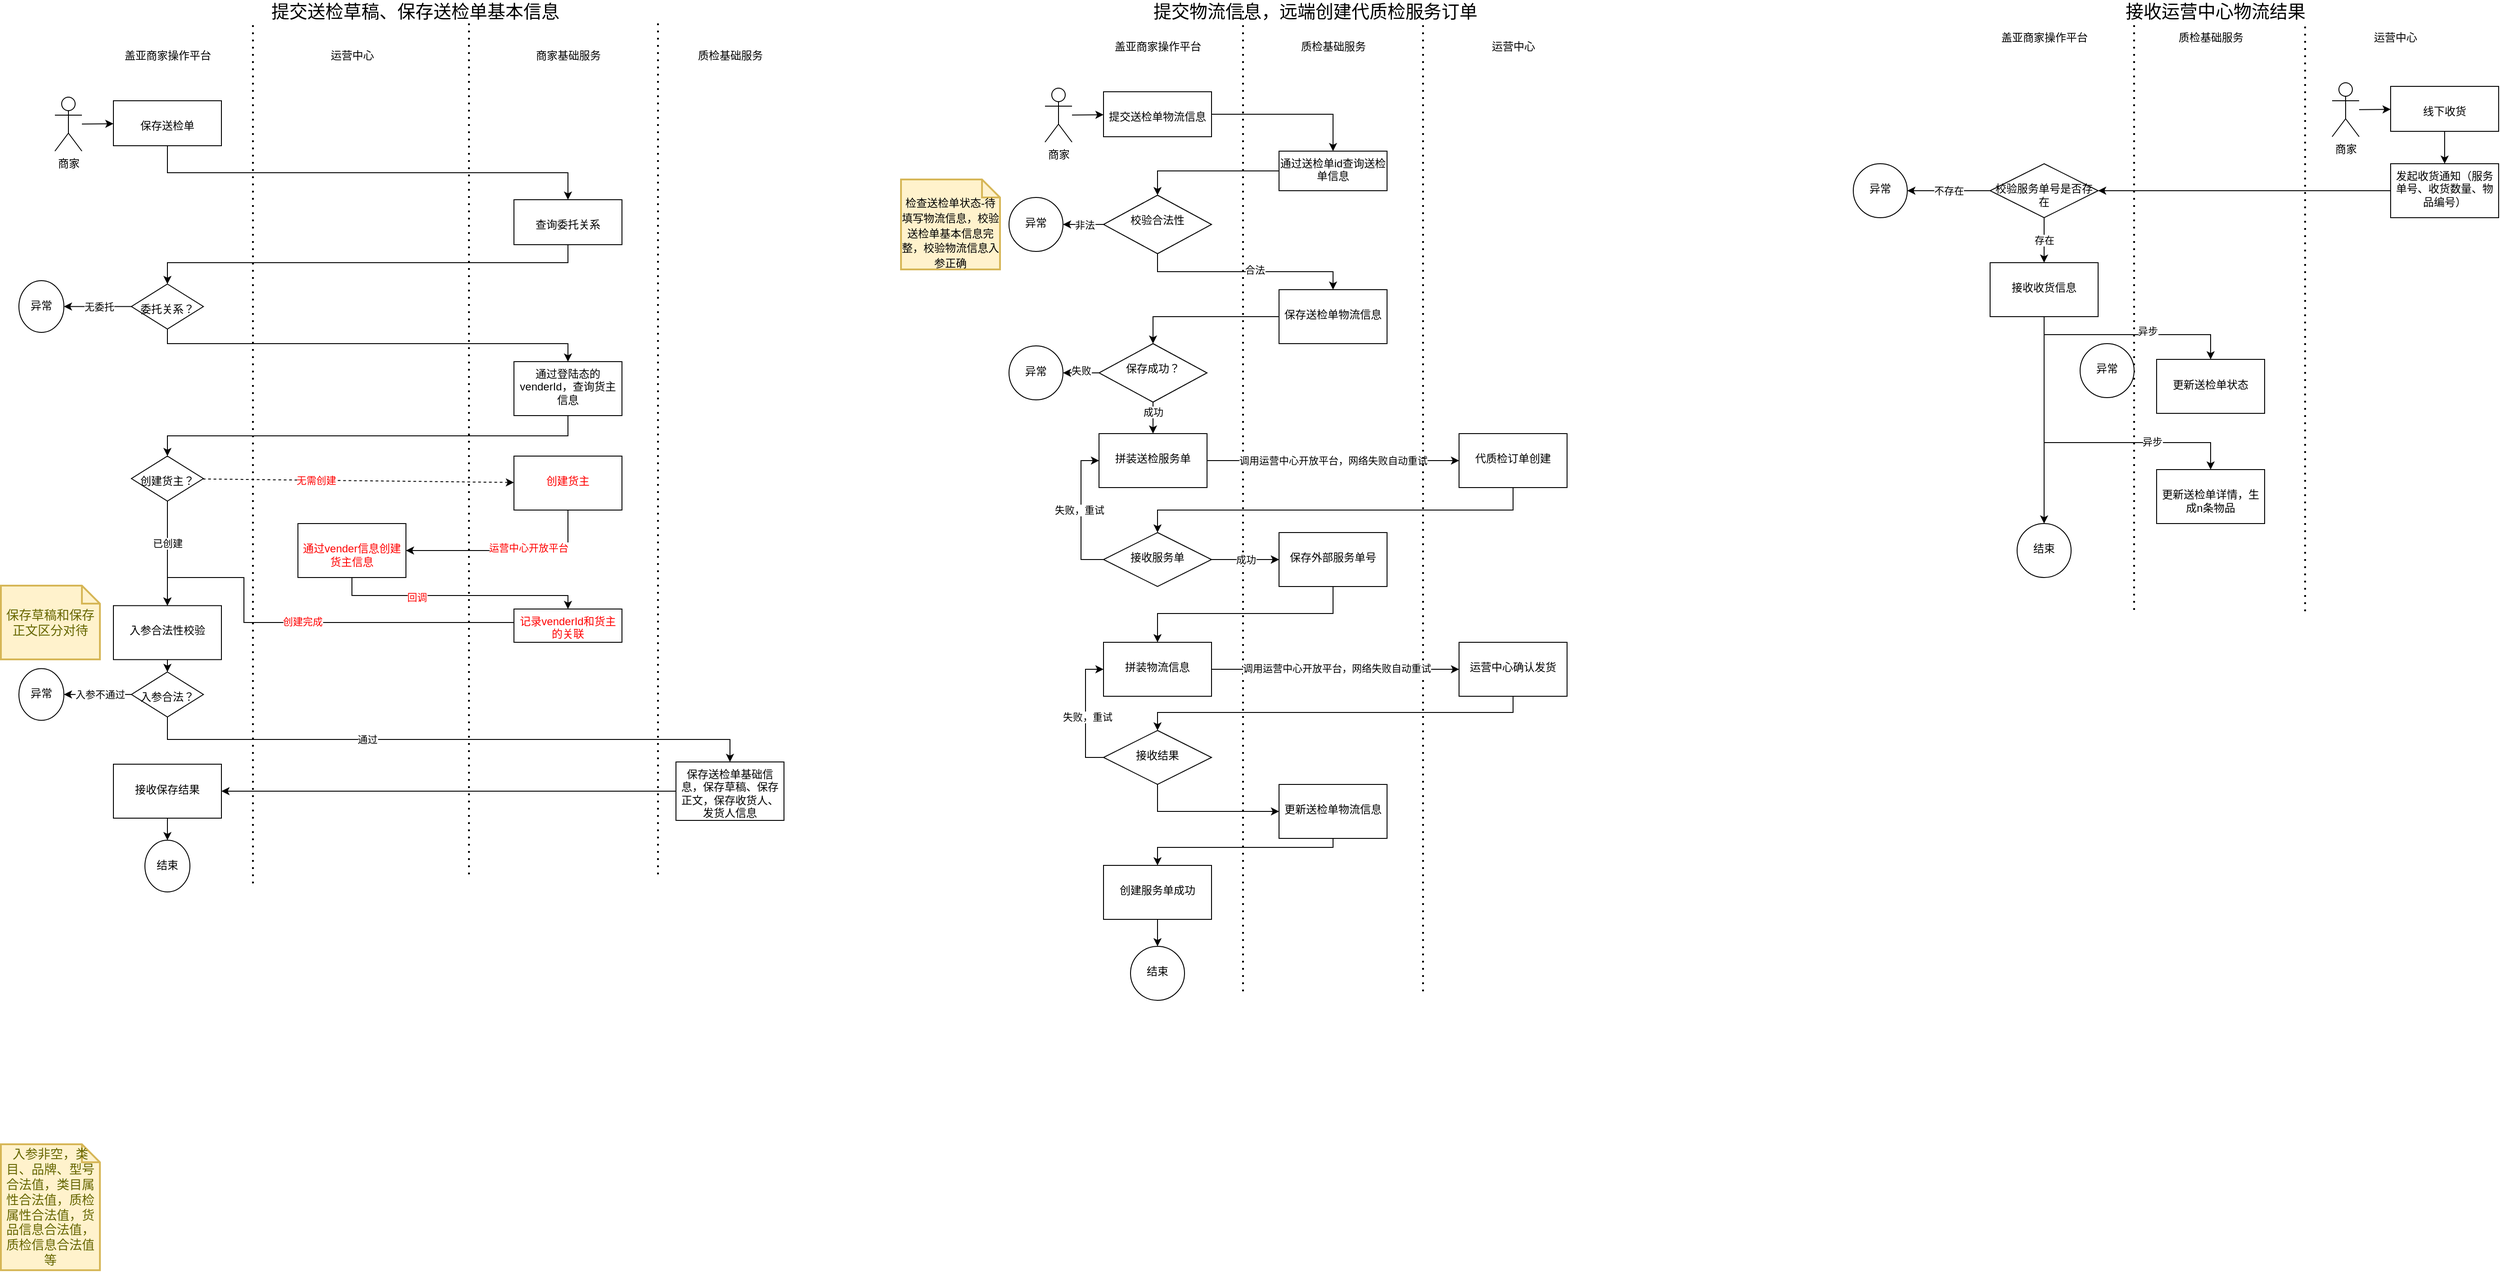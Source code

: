 <mxfile version="13.6.2" type="github">
  <diagram id="m_RS938VnZVgUHHCzECQ" name="Page-1">
    <mxGraphModel dx="1186" dy="693" grid="1" gridSize="10" guides="1" tooltips="1" connect="1" arrows="1" fold="1" page="1" pageScale="1" pageWidth="827" pageHeight="1169" math="0" shadow="0">
      <root>
        <mxCell id="0" />
        <mxCell id="1" parent="0" />
        <mxCell id="c2E5f1sLzkGwqA6hWmZ3-24" value="" style="edgeStyle=none;rounded=0;orthogonalLoop=1;jettySize=auto;html=1;" parent="1" source="c2E5f1sLzkGwqA6hWmZ3-22" target="c2E5f1sLzkGwqA6hWmZ3-23" edge="1">
          <mxGeometry relative="1" as="geometry" />
        </mxCell>
        <mxCell id="c2E5f1sLzkGwqA6hWmZ3-22" value="商家" style="shape=umlActor;verticalLabelPosition=bottom;verticalAlign=top;html=1;outlineConnect=0;" parent="1" vertex="1">
          <mxGeometry x="70" y="126" width="30" height="60" as="geometry" />
        </mxCell>
        <mxCell id="c2E5f1sLzkGwqA6hWmZ3-65" value="" style="edgeStyle=orthogonalEdgeStyle;rounded=0;orthogonalLoop=1;jettySize=auto;html=1;exitX=0.5;exitY=1;exitDx=0;exitDy=0;" parent="1" source="c2E5f1sLzkGwqA6hWmZ3-23" target="c2E5f1sLzkGwqA6hWmZ3-64" edge="1">
          <mxGeometry relative="1" as="geometry" />
        </mxCell>
        <mxCell id="c2E5f1sLzkGwqA6hWmZ3-23" value="&lt;br&gt;保存送检单" style="whiteSpace=wrap;html=1;verticalAlign=top;" parent="1" vertex="1">
          <mxGeometry x="135" y="130" width="120" height="50" as="geometry" />
        </mxCell>
        <mxCell id="c2E5f1sLzkGwqA6hWmZ3-32" value="" style="edgeStyle=none;rounded=0;orthogonalLoop=1;jettySize=auto;html=1;" parent="1" source="c2E5f1sLzkGwqA6hWmZ3-27" target="c2E5f1sLzkGwqA6hWmZ3-31" edge="1">
          <mxGeometry relative="1" as="geometry" />
        </mxCell>
        <mxCell id="c2E5f1sLzkGwqA6hWmZ3-33" value="无委托" style="edgeLabel;html=1;align=center;verticalAlign=middle;resizable=0;points=[];" parent="c2E5f1sLzkGwqA6hWmZ3-32" vertex="1" connectable="0">
          <mxGeometry x="-0.04" relative="1" as="geometry">
            <mxPoint as="offset" />
          </mxGeometry>
        </mxCell>
        <mxCell id="c2E5f1sLzkGwqA6hWmZ3-69" value="" style="edgeStyle=orthogonalEdgeStyle;rounded=0;orthogonalLoop=1;jettySize=auto;html=1;exitX=0.5;exitY=1;exitDx=0;exitDy=0;" parent="1" source="c2E5f1sLzkGwqA6hWmZ3-27" target="c2E5f1sLzkGwqA6hWmZ3-68" edge="1">
          <mxGeometry relative="1" as="geometry">
            <Array as="points">
              <mxPoint x="195" y="400" />
              <mxPoint x="640" y="400" />
            </Array>
          </mxGeometry>
        </mxCell>
        <mxCell id="c2E5f1sLzkGwqA6hWmZ3-27" value="&lt;br&gt;委托关系？" style="rhombus;whiteSpace=wrap;html=1;verticalAlign=top;" parent="1" vertex="1">
          <mxGeometry x="155" y="333.75" width="80" height="50" as="geometry" />
        </mxCell>
        <mxCell id="c2E5f1sLzkGwqA6hWmZ3-31" value="&lt;br&gt;异常" style="ellipse;whiteSpace=wrap;html=1;verticalAlign=top;" parent="1" vertex="1">
          <mxGeometry x="30" y="330" width="50" height="57.5" as="geometry" />
        </mxCell>
        <mxCell id="c2E5f1sLzkGwqA6hWmZ3-38" value="" style="edgeStyle=none;rounded=0;orthogonalLoop=1;jettySize=auto;html=1;dashed=1;" parent="1" source="c2E5f1sLzkGwqA6hWmZ3-35" target="c2E5f1sLzkGwqA6hWmZ3-37" edge="1">
          <mxGeometry relative="1" as="geometry" />
        </mxCell>
        <mxCell id="c2E5f1sLzkGwqA6hWmZ3-39" value="无需创建" style="edgeLabel;html=1;align=center;verticalAlign=middle;resizable=0;points=[];fontColor=#FF0000;labelBorderColor=none;" parent="c2E5f1sLzkGwqA6hWmZ3-38" vertex="1" connectable="0">
          <mxGeometry x="-0.333" relative="1" as="geometry">
            <mxPoint x="10" as="offset" />
          </mxGeometry>
        </mxCell>
        <mxCell id="c2E5f1sLzkGwqA6hWmZ3-46" value="" style="edgeStyle=none;rounded=0;orthogonalLoop=1;jettySize=auto;html=1;" parent="1" source="c2E5f1sLzkGwqA6hWmZ3-35" target="c2E5f1sLzkGwqA6hWmZ3-45" edge="1">
          <mxGeometry relative="1" as="geometry" />
        </mxCell>
        <mxCell id="c2E5f1sLzkGwqA6hWmZ3-47" value="已创建" style="edgeLabel;html=1;align=center;verticalAlign=middle;resizable=0;points=[];" parent="c2E5f1sLzkGwqA6hWmZ3-46" vertex="1" connectable="0">
          <mxGeometry x="-0.2" relative="1" as="geometry">
            <mxPoint as="offset" />
          </mxGeometry>
        </mxCell>
        <mxCell id="c2E5f1sLzkGwqA6hWmZ3-35" value="&lt;br&gt;创建货主？" style="rhombus;whiteSpace=wrap;html=1;verticalAlign=top;" parent="1" vertex="1">
          <mxGeometry x="155" y="525" width="80" height="50" as="geometry" />
        </mxCell>
        <mxCell id="c2E5f1sLzkGwqA6hWmZ3-71" style="edgeStyle=orthogonalEdgeStyle;rounded=0;orthogonalLoop=1;jettySize=auto;html=1;exitX=0.5;exitY=1;exitDx=0;exitDy=0;entryX=0.5;entryY=0;entryDx=0;entryDy=0;fontColor=#FF0000;labelBorderColor=none;" parent="1" source="c2E5f1sLzkGwqA6hWmZ3-129" target="c2E5f1sLzkGwqA6hWmZ3-75" edge="1">
          <mxGeometry relative="1" as="geometry">
            <mxPoint x="400" y="690" as="sourcePoint" />
            <mxPoint x="640" y="730" as="targetPoint" />
            <Array as="points">
              <mxPoint x="400" y="680" />
              <mxPoint x="640" y="680" />
            </Array>
          </mxGeometry>
        </mxCell>
        <mxCell id="c2E5f1sLzkGwqA6hWmZ3-74" value="回调" style="edgeLabel;html=1;align=center;verticalAlign=middle;resizable=0;points=[];fontColor=#FF0000;labelBorderColor=none;" parent="c2E5f1sLzkGwqA6hWmZ3-71" vertex="1" connectable="0">
          <mxGeometry x="-0.332" y="-2" relative="1" as="geometry">
            <mxPoint as="offset" />
          </mxGeometry>
        </mxCell>
        <mxCell id="c2E5f1sLzkGwqA6hWmZ3-130" style="edgeStyle=orthogonalEdgeStyle;rounded=0;orthogonalLoop=1;jettySize=auto;html=1;exitX=0.5;exitY=1;exitDx=0;exitDy=0;entryX=1;entryY=0.5;entryDx=0;entryDy=0;fontColor=#FF0000;labelBorderColor=none;" parent="1" source="c2E5f1sLzkGwqA6hWmZ3-37" target="c2E5f1sLzkGwqA6hWmZ3-129" edge="1">
          <mxGeometry relative="1" as="geometry" />
        </mxCell>
        <mxCell id="c2E5f1sLzkGwqA6hWmZ3-131" value="运营中心开放平台" style="edgeLabel;html=1;align=center;verticalAlign=middle;resizable=0;points=[];fontColor=#FF0000;labelBorderColor=none;" parent="c2E5f1sLzkGwqA6hWmZ3-130" vertex="1" connectable="0">
          <mxGeometry x="-0.209" y="-3" relative="1" as="geometry">
            <mxPoint as="offset" />
          </mxGeometry>
        </mxCell>
        <mxCell id="c2E5f1sLzkGwqA6hWmZ3-37" value="&lt;br&gt;创建货主" style="whiteSpace=wrap;html=1;verticalAlign=top;fontColor=#FF0000;labelBorderColor=none;" parent="1" vertex="1">
          <mxGeometry x="580" y="525" width="120" height="60" as="geometry" />
        </mxCell>
        <mxCell id="c2E5f1sLzkGwqA6hWmZ3-42" value="" style="endArrow=none;dashed=1;html=1;dashPattern=1 3;strokeWidth=2;" parent="1" edge="1">
          <mxGeometry width="50" height="50" relative="1" as="geometry">
            <mxPoint x="290" y="1000" as="sourcePoint" />
            <mxPoint x="290" y="40" as="targetPoint" />
          </mxGeometry>
        </mxCell>
        <mxCell id="c2E5f1sLzkGwqA6hWmZ3-43" value="盖亚商家操作平台" style="text;html=1;align=center;verticalAlign=middle;resizable=0;points=[];autosize=1;" parent="1" vertex="1">
          <mxGeometry x="140" y="70" width="110" height="20" as="geometry" />
        </mxCell>
        <mxCell id="c2E5f1sLzkGwqA6hWmZ3-44" value="运营中心" style="text;html=1;align=center;verticalAlign=middle;resizable=0;points=[];autosize=1;" parent="1" vertex="1">
          <mxGeometry x="370" y="70" width="60" height="20" as="geometry" />
        </mxCell>
        <mxCell id="c2E5f1sLzkGwqA6hWmZ3-55" style="edgeStyle=none;rounded=0;orthogonalLoop=1;jettySize=auto;html=1;exitX=0.5;exitY=1;exitDx=0;exitDy=0;entryX=0.5;entryY=0;entryDx=0;entryDy=0;" parent="1" source="c2E5f1sLzkGwqA6hWmZ3-45" target="c2E5f1sLzkGwqA6hWmZ3-54" edge="1">
          <mxGeometry relative="1" as="geometry" />
        </mxCell>
        <mxCell id="c2E5f1sLzkGwqA6hWmZ3-45" value="&lt;br&gt;入参合法性校验" style="whiteSpace=wrap;html=1;verticalAlign=top;" parent="1" vertex="1">
          <mxGeometry x="135" y="691.25" width="120" height="60" as="geometry" />
        </mxCell>
        <mxCell id="c2E5f1sLzkGwqA6hWmZ3-51" value="保存草稿和保存正文区分对待" style="shape=note;strokeWidth=2;fontSize=14;size=20;whiteSpace=wrap;html=1;fillColor=#fff2cc;strokeColor=#d6b656;fontColor=#666600;" parent="1" vertex="1">
          <mxGeometry x="10" y="669" width="110" height="82" as="geometry" />
        </mxCell>
        <mxCell id="c2E5f1sLzkGwqA6hWmZ3-56" style="edgeStyle=none;rounded=0;orthogonalLoop=1;jettySize=auto;html=1;exitX=0;exitY=0.5;exitDx=0;exitDy=0;entryX=1;entryY=0.5;entryDx=0;entryDy=0;" parent="1" source="c2E5f1sLzkGwqA6hWmZ3-54" target="c2E5f1sLzkGwqA6hWmZ3-57" edge="1">
          <mxGeometry relative="1" as="geometry">
            <mxPoint x="80" y="795" as="targetPoint" />
          </mxGeometry>
        </mxCell>
        <mxCell id="c2E5f1sLzkGwqA6hWmZ3-60" value="入参不通过" style="edgeLabel;html=1;align=center;verticalAlign=middle;resizable=0;points=[];" parent="c2E5f1sLzkGwqA6hWmZ3-56" vertex="1" connectable="0">
          <mxGeometry x="-0.227" y="-3" relative="1" as="geometry">
            <mxPoint x="-6" y="3" as="offset" />
          </mxGeometry>
        </mxCell>
        <mxCell id="c2E5f1sLzkGwqA6hWmZ3-59" value="" style="edgeStyle=orthogonalEdgeStyle;rounded=0;orthogonalLoop=1;jettySize=auto;html=1;exitX=0.5;exitY=1;exitDx=0;exitDy=0;" parent="1" source="c2E5f1sLzkGwqA6hWmZ3-54" target="c2E5f1sLzkGwqA6hWmZ3-58" edge="1">
          <mxGeometry relative="1" as="geometry" />
        </mxCell>
        <mxCell id="c2E5f1sLzkGwqA6hWmZ3-61" value="通过" style="edgeLabel;html=1;align=center;verticalAlign=middle;resizable=0;points=[];" parent="c2E5f1sLzkGwqA6hWmZ3-59" vertex="1" connectable="0">
          <mxGeometry x="-0.269" relative="1" as="geometry">
            <mxPoint as="offset" />
          </mxGeometry>
        </mxCell>
        <mxCell id="c2E5f1sLzkGwqA6hWmZ3-54" value="&lt;br&gt;入参合法？" style="rhombus;whiteSpace=wrap;html=1;verticalAlign=top;" parent="1" vertex="1">
          <mxGeometry x="155" y="765" width="80" height="50" as="geometry" />
        </mxCell>
        <mxCell id="c2E5f1sLzkGwqA6hWmZ3-57" value="&lt;br&gt;异常" style="ellipse;whiteSpace=wrap;html=1;verticalAlign=top;" parent="1" vertex="1">
          <mxGeometry x="30" y="761.25" width="50" height="57.5" as="geometry" />
        </mxCell>
        <mxCell id="c2E5f1sLzkGwqA6hWmZ3-79" value="" style="edgeStyle=orthogonalEdgeStyle;rounded=0;orthogonalLoop=1;jettySize=auto;html=1;" parent="1" source="c2E5f1sLzkGwqA6hWmZ3-58" target="c2E5f1sLzkGwqA6hWmZ3-78" edge="1">
          <mxGeometry relative="1" as="geometry" />
        </mxCell>
        <mxCell id="c2E5f1sLzkGwqA6hWmZ3-58" value="保存送检单基础信息，保存草稿、保存正文，保存收货人、发货人信息" style="whiteSpace=wrap;html=1;verticalAlign=top;" parent="1" vertex="1">
          <mxGeometry x="760" y="865" width="120" height="65" as="geometry" />
        </mxCell>
        <mxCell id="c2E5f1sLzkGwqA6hWmZ3-62" value="" style="endArrow=none;dashed=1;html=1;dashPattern=1 3;strokeWidth=2;" parent="1" edge="1">
          <mxGeometry width="50" height="50" relative="1" as="geometry">
            <mxPoint x="530" y="990" as="sourcePoint" />
            <mxPoint x="530" y="40" as="targetPoint" />
          </mxGeometry>
        </mxCell>
        <mxCell id="c2E5f1sLzkGwqA6hWmZ3-63" value="商家基础服务" style="text;html=1;align=center;verticalAlign=middle;resizable=0;points=[];autosize=1;" parent="1" vertex="1">
          <mxGeometry x="595" y="70" width="90" height="20" as="geometry" />
        </mxCell>
        <mxCell id="c2E5f1sLzkGwqA6hWmZ3-66" style="edgeStyle=orthogonalEdgeStyle;rounded=0;orthogonalLoop=1;jettySize=auto;html=1;exitX=0.5;exitY=1;exitDx=0;exitDy=0;entryX=0.5;entryY=0;entryDx=0;entryDy=0;" parent="1" source="c2E5f1sLzkGwqA6hWmZ3-64" target="c2E5f1sLzkGwqA6hWmZ3-27" edge="1">
          <mxGeometry relative="1" as="geometry">
            <mxPoint x="640" y="310" as="sourcePoint" />
            <Array as="points">
              <mxPoint x="640" y="310" />
              <mxPoint x="195" y="310" />
            </Array>
          </mxGeometry>
        </mxCell>
        <mxCell id="c2E5f1sLzkGwqA6hWmZ3-64" value="&lt;br&gt;查询委托关系" style="whiteSpace=wrap;html=1;verticalAlign=top;" parent="1" vertex="1">
          <mxGeometry x="580" y="240" width="120" height="50" as="geometry" />
        </mxCell>
        <mxCell id="c2E5f1sLzkGwqA6hWmZ3-70" style="edgeStyle=orthogonalEdgeStyle;rounded=0;orthogonalLoop=1;jettySize=auto;html=1;exitX=0.5;exitY=1;exitDx=0;exitDy=0;entryX=0.5;entryY=0;entryDx=0;entryDy=0;" parent="1" source="c2E5f1sLzkGwqA6hWmZ3-68" target="c2E5f1sLzkGwqA6hWmZ3-35" edge="1">
          <mxGeometry relative="1" as="geometry" />
        </mxCell>
        <mxCell id="c2E5f1sLzkGwqA6hWmZ3-68" value="通过登陆态的venderId，查询货主信息" style="whiteSpace=wrap;html=1;verticalAlign=top;" parent="1" vertex="1">
          <mxGeometry x="580" y="420" width="120" height="60" as="geometry" />
        </mxCell>
        <mxCell id="c2E5f1sLzkGwqA6hWmZ3-72" value="" style="endArrow=none;dashed=1;html=1;dashPattern=1 3;strokeWidth=2;" parent="1" edge="1">
          <mxGeometry width="50" height="50" relative="1" as="geometry">
            <mxPoint x="740" y="990" as="sourcePoint" />
            <mxPoint x="740" y="40" as="targetPoint" />
          </mxGeometry>
        </mxCell>
        <mxCell id="c2E5f1sLzkGwqA6hWmZ3-73" value="质检基础服务" style="text;html=1;align=center;verticalAlign=middle;resizable=0;points=[];autosize=1;" parent="1" vertex="1">
          <mxGeometry x="775" y="70" width="90" height="20" as="geometry" />
        </mxCell>
        <mxCell id="c2E5f1sLzkGwqA6hWmZ3-76" style="edgeStyle=orthogonalEdgeStyle;rounded=0;orthogonalLoop=1;jettySize=auto;html=1;exitX=0;exitY=0.5;exitDx=0;exitDy=0;entryX=0.5;entryY=0;entryDx=0;entryDy=0;" parent="1" source="c2E5f1sLzkGwqA6hWmZ3-75" target="c2E5f1sLzkGwqA6hWmZ3-45" edge="1">
          <mxGeometry relative="1" as="geometry">
            <Array as="points">
              <mxPoint x="280" y="710" />
              <mxPoint x="280" y="660" />
              <mxPoint x="195" y="660" />
            </Array>
          </mxGeometry>
        </mxCell>
        <mxCell id="c2E5f1sLzkGwqA6hWmZ3-80" value="创建完成" style="edgeLabel;html=1;align=center;verticalAlign=middle;resizable=0;points=[];fontColor=#FF0000;labelBorderColor=none;" parent="c2E5f1sLzkGwqA6hWmZ3-76" vertex="1" connectable="0">
          <mxGeometry x="0.015" y="-1" relative="1" as="geometry">
            <mxPoint as="offset" />
          </mxGeometry>
        </mxCell>
        <mxCell id="c2E5f1sLzkGwqA6hWmZ3-75" value="记录venderId和货主的关联" style="whiteSpace=wrap;html=1;verticalAlign=top;fontColor=#FF0000;labelBorderColor=none;" parent="1" vertex="1">
          <mxGeometry x="580" y="695" width="120" height="37" as="geometry" />
        </mxCell>
        <mxCell id="c2E5f1sLzkGwqA6hWmZ3-125" style="edgeStyle=orthogonalEdgeStyle;rounded=0;orthogonalLoop=1;jettySize=auto;html=1;exitX=0.5;exitY=1;exitDx=0;exitDy=0;" parent="1" source="c2E5f1sLzkGwqA6hWmZ3-78" target="c2E5f1sLzkGwqA6hWmZ3-124" edge="1">
          <mxGeometry relative="1" as="geometry" />
        </mxCell>
        <mxCell id="c2E5f1sLzkGwqA6hWmZ3-78" value="&lt;br&gt;接收保存结果" style="whiteSpace=wrap;html=1;verticalAlign=top;" parent="1" vertex="1">
          <mxGeometry x="135" y="867.5" width="120" height="60" as="geometry" />
        </mxCell>
        <mxCell id="c2E5f1sLzkGwqA6hWmZ3-81" value="" style="edgeStyle=none;rounded=0;orthogonalLoop=1;jettySize=auto;html=1;" parent="1" source="c2E5f1sLzkGwqA6hWmZ3-82" target="c2E5f1sLzkGwqA6hWmZ3-84" edge="1">
          <mxGeometry relative="1" as="geometry" />
        </mxCell>
        <mxCell id="c2E5f1sLzkGwqA6hWmZ3-82" value="商家" style="shape=umlActor;verticalLabelPosition=bottom;verticalAlign=top;html=1;outlineConnect=0;" parent="1" vertex="1">
          <mxGeometry x="1170" y="116" width="30" height="60" as="geometry" />
        </mxCell>
        <mxCell id="c2E5f1sLzkGwqA6hWmZ3-128" value="" style="edgeStyle=orthogonalEdgeStyle;rounded=0;orthogonalLoop=1;jettySize=auto;html=1;" parent="1" source="c2E5f1sLzkGwqA6hWmZ3-84" target="c2E5f1sLzkGwqA6hWmZ3-127" edge="1">
          <mxGeometry relative="1" as="geometry" />
        </mxCell>
        <mxCell id="c2E5f1sLzkGwqA6hWmZ3-84" value="&lt;br&gt;提交送检单物流信息" style="whiteSpace=wrap;html=1;verticalAlign=top;" parent="1" vertex="1">
          <mxGeometry x="1235" y="120" width="120" height="50" as="geometry" />
        </mxCell>
        <mxCell id="c2E5f1sLzkGwqA6hWmZ3-98" value="" style="endArrow=none;dashed=1;html=1;dashPattern=1 3;strokeWidth=2;" parent="1" edge="1">
          <mxGeometry width="50" height="50" relative="1" as="geometry">
            <mxPoint x="1390" y="1120" as="sourcePoint" />
            <mxPoint x="1390" y="29" as="targetPoint" />
          </mxGeometry>
        </mxCell>
        <mxCell id="c2E5f1sLzkGwqA6hWmZ3-99" value="盖亚商家操作平台" style="text;html=1;align=center;verticalAlign=middle;resizable=0;points=[];autosize=1;" parent="1" vertex="1">
          <mxGeometry x="1240" y="60" width="110" height="20" as="geometry" />
        </mxCell>
        <mxCell id="c2E5f1sLzkGwqA6hWmZ3-119" value="质检基础服务" style="text;html=1;align=center;verticalAlign=middle;resizable=0;points=[];autosize=1;" parent="1" vertex="1">
          <mxGeometry x="1445" y="60" width="90" height="20" as="geometry" />
        </mxCell>
        <mxCell id="c2E5f1sLzkGwqA6hWmZ3-124" value="&lt;br&gt;结束" style="ellipse;whiteSpace=wrap;html=1;verticalAlign=top;" parent="1" vertex="1">
          <mxGeometry x="170" y="952" width="50" height="57.5" as="geometry" />
        </mxCell>
        <mxCell id="c2E5f1sLzkGwqA6hWmZ3-126" value="入参非空，类目、品牌、型号合法值，类目属性合法值，质检属性合法值，货品信息合法值，质检信息合法值等" style="shape=note;strokeWidth=2;fontSize=14;size=20;whiteSpace=wrap;html=1;fillColor=#fff2cc;strokeColor=#d6b656;fontColor=#666600;" parent="1" vertex="1">
          <mxGeometry x="10" y="1290" width="110" height="140" as="geometry" />
        </mxCell>
        <mxCell id="c2E5f1sLzkGwqA6hWmZ3-135" value="" style="edgeStyle=orthogonalEdgeStyle;rounded=0;orthogonalLoop=1;jettySize=auto;html=1;" parent="1" source="c2E5f1sLzkGwqA6hWmZ3-127" target="c2E5f1sLzkGwqA6hWmZ3-134" edge="1">
          <mxGeometry relative="1" as="geometry" />
        </mxCell>
        <mxCell id="c2E5f1sLzkGwqA6hWmZ3-127" value="通过送检单id查询送检单信息" style="whiteSpace=wrap;html=1;verticalAlign=top;" parent="1" vertex="1">
          <mxGeometry x="1430" y="186" width="120" height="44" as="geometry" />
        </mxCell>
        <mxCell id="c2E5f1sLzkGwqA6hWmZ3-129" value="&lt;br&gt;通过vender信息创建货主信息" style="whiteSpace=wrap;html=1;verticalAlign=top;fontColor=#FF0000;labelBorderColor=none;" parent="1" vertex="1">
          <mxGeometry x="340" y="600" width="120" height="60" as="geometry" />
        </mxCell>
        <mxCell id="c2E5f1sLzkGwqA6hWmZ3-141" style="edgeStyle=orthogonalEdgeStyle;rounded=0;orthogonalLoop=1;jettySize=auto;html=1;exitX=0;exitY=0.5;exitDx=0;exitDy=0;entryX=1;entryY=0.5;entryDx=0;entryDy=0;" parent="1" source="c2E5f1sLzkGwqA6hWmZ3-134" target="c2E5f1sLzkGwqA6hWmZ3-188" edge="1">
          <mxGeometry relative="1" as="geometry">
            <mxPoint x="1180" y="268" as="targetPoint" />
          </mxGeometry>
        </mxCell>
        <mxCell id="c2E5f1sLzkGwqA6hWmZ3-177" value="非法" style="edgeLabel;html=1;align=center;verticalAlign=middle;resizable=0;points=[];fontColor=#000000;" parent="c2E5f1sLzkGwqA6hWmZ3-141" vertex="1" connectable="0">
          <mxGeometry x="-0.054" relative="1" as="geometry">
            <mxPoint as="offset" />
          </mxGeometry>
        </mxCell>
        <mxCell id="c2E5f1sLzkGwqA6hWmZ3-143" value="" style="edgeStyle=orthogonalEdgeStyle;rounded=0;orthogonalLoop=1;jettySize=auto;html=1;exitX=0.5;exitY=1;exitDx=0;exitDy=0;" parent="1" source="c2E5f1sLzkGwqA6hWmZ3-134" target="c2E5f1sLzkGwqA6hWmZ3-142" edge="1">
          <mxGeometry relative="1" as="geometry" />
        </mxCell>
        <mxCell id="c2E5f1sLzkGwqA6hWmZ3-178" value="合法" style="edgeLabel;html=1;align=center;verticalAlign=middle;resizable=0;points=[];fontColor=#000000;" parent="c2E5f1sLzkGwqA6hWmZ3-143" vertex="1" connectable="0">
          <mxGeometry x="0.089" y="2" relative="1" as="geometry">
            <mxPoint as="offset" />
          </mxGeometry>
        </mxCell>
        <mxCell id="c2E5f1sLzkGwqA6hWmZ3-134" value="&lt;br&gt;校验合法性" style="rhombus;whiteSpace=wrap;html=1;verticalAlign=top;" parent="1" vertex="1">
          <mxGeometry x="1235" y="235" width="120" height="65" as="geometry" />
        </mxCell>
        <mxCell id="c2E5f1sLzkGwqA6hWmZ3-139" value="&lt;br style=&quot;color: rgb(0 , 0 , 0) ; font-size: 12px&quot;&gt;&lt;span style=&quot;color: rgb(0 , 0 , 0) ; font-size: 12px&quot;&gt;检查送检单状态-待填写物流信息，校验送检单基本信息完整，校验物流信息入参正确&lt;/span&gt;" style="shape=note;strokeWidth=2;fontSize=14;size=20;whiteSpace=wrap;html=1;fillColor=#fff2cc;strokeColor=#d6b656;fontColor=#666600;" parent="1" vertex="1">
          <mxGeometry x="1010" y="217.5" width="110" height="100" as="geometry" />
        </mxCell>
        <mxCell id="c2E5f1sLzkGwqA6hWmZ3-145" value="" style="edgeStyle=orthogonalEdgeStyle;rounded=0;orthogonalLoop=1;jettySize=auto;html=1;entryX=0.5;entryY=0;entryDx=0;entryDy=0;" parent="1" source="c2E5f1sLzkGwqA6hWmZ3-142" target="c2E5f1sLzkGwqA6hWmZ3-148" edge="1">
          <mxGeometry relative="1" as="geometry">
            <mxPoint x="1290" y="420" as="targetPoint" />
          </mxGeometry>
        </mxCell>
        <mxCell id="c2E5f1sLzkGwqA6hWmZ3-142" value="&lt;br&gt;保存送检单物流信息" style="whiteSpace=wrap;html=1;verticalAlign=top;" parent="1" vertex="1">
          <mxGeometry x="1430" y="340" width="120" height="60" as="geometry" />
        </mxCell>
        <mxCell id="c2E5f1sLzkGwqA6hWmZ3-146" value="&lt;br&gt;异常" style="ellipse;whiteSpace=wrap;html=1;verticalAlign=top;" parent="1" vertex="1">
          <mxGeometry x="1130" y="402.5" width="60" height="60" as="geometry" />
        </mxCell>
        <mxCell id="c2E5f1sLzkGwqA6hWmZ3-149" style="edgeStyle=orthogonalEdgeStyle;rounded=0;orthogonalLoop=1;jettySize=auto;html=1;exitX=0;exitY=0.5;exitDx=0;exitDy=0;" parent="1" source="c2E5f1sLzkGwqA6hWmZ3-148" target="c2E5f1sLzkGwqA6hWmZ3-146" edge="1">
          <mxGeometry relative="1" as="geometry" />
        </mxCell>
        <mxCell id="c2E5f1sLzkGwqA6hWmZ3-150" value="&lt;font&gt;失败&lt;/font&gt;" style="edgeLabel;html=1;align=center;verticalAlign=middle;resizable=0;points=[];" parent="c2E5f1sLzkGwqA6hWmZ3-149" vertex="1" connectable="0">
          <mxGeometry x="-0.003" y="-2" relative="1" as="geometry">
            <mxPoint y="-1" as="offset" />
          </mxGeometry>
        </mxCell>
        <mxCell id="c2E5f1sLzkGwqA6hWmZ3-152" value="" style="edgeStyle=orthogonalEdgeStyle;rounded=0;orthogonalLoop=1;jettySize=auto;html=1;" parent="1" source="c2E5f1sLzkGwqA6hWmZ3-148" target="c2E5f1sLzkGwqA6hWmZ3-151" edge="1">
          <mxGeometry relative="1" as="geometry" />
        </mxCell>
        <mxCell id="c2E5f1sLzkGwqA6hWmZ3-179" value="成功" style="edgeLabel;html=1;align=center;verticalAlign=middle;resizable=0;points=[];fontColor=#000000;" parent="c2E5f1sLzkGwqA6hWmZ3-152" vertex="1" connectable="0">
          <mxGeometry x="0.111" y="4" relative="1" as="geometry">
            <mxPoint x="-4" y="-4" as="offset" />
          </mxGeometry>
        </mxCell>
        <mxCell id="c2E5f1sLzkGwqA6hWmZ3-148" value="&lt;br&gt;保存成功？" style="rhombus;whiteSpace=wrap;html=1;verticalAlign=top;" parent="1" vertex="1">
          <mxGeometry x="1230" y="400" width="120" height="65" as="geometry" />
        </mxCell>
        <mxCell id="c2E5f1sLzkGwqA6hWmZ3-154" value="" style="edgeStyle=orthogonalEdgeStyle;rounded=0;orthogonalLoop=1;jettySize=auto;html=1;" parent="1" source="c2E5f1sLzkGwqA6hWmZ3-151" target="c2E5f1sLzkGwqA6hWmZ3-153" edge="1">
          <mxGeometry relative="1" as="geometry" />
        </mxCell>
        <mxCell id="c2E5f1sLzkGwqA6hWmZ3-157" value="调用运营中心开放平台，网络失败自动重试" style="edgeLabel;html=1;align=center;verticalAlign=middle;resizable=0;points=[];" parent="c2E5f1sLzkGwqA6hWmZ3-154" vertex="1" connectable="0">
          <mxGeometry x="-0.15" y="3" relative="1" as="geometry">
            <mxPoint x="21" y="3" as="offset" />
          </mxGeometry>
        </mxCell>
        <mxCell id="c2E5f1sLzkGwqA6hWmZ3-151" value="&lt;br&gt;拼装送检服务单" style="whiteSpace=wrap;html=1;verticalAlign=top;" parent="1" vertex="1">
          <mxGeometry x="1230" y="500" width="120" height="60" as="geometry" />
        </mxCell>
        <mxCell id="c2E5f1sLzkGwqA6hWmZ3-160" value="" style="edgeStyle=orthogonalEdgeStyle;rounded=0;orthogonalLoop=1;jettySize=auto;html=1;fontColor=#000000;exitX=0.5;exitY=1;exitDx=0;exitDy=0;" parent="1" source="c2E5f1sLzkGwqA6hWmZ3-153" target="c2E5f1sLzkGwqA6hWmZ3-159" edge="1">
          <mxGeometry relative="1" as="geometry">
            <mxPoint x="1710" y="590" as="sourcePoint" />
          </mxGeometry>
        </mxCell>
        <mxCell id="c2E5f1sLzkGwqA6hWmZ3-153" value="&lt;br&gt;代质检订单创建" style="whiteSpace=wrap;html=1;verticalAlign=top;" parent="1" vertex="1">
          <mxGeometry x="1630" y="500" width="120" height="60" as="geometry" />
        </mxCell>
        <mxCell id="c2E5f1sLzkGwqA6hWmZ3-155" value="" style="endArrow=none;dashed=1;html=1;dashPattern=1 3;strokeWidth=2;" parent="1" edge="1">
          <mxGeometry width="50" height="50" relative="1" as="geometry">
            <mxPoint x="1590" y="1120" as="sourcePoint" />
            <mxPoint x="1590" y="34" as="targetPoint" />
          </mxGeometry>
        </mxCell>
        <mxCell id="c2E5f1sLzkGwqA6hWmZ3-156" value="运营中心" style="text;html=1;align=center;verticalAlign=middle;resizable=0;points=[];autosize=1;" parent="1" vertex="1">
          <mxGeometry x="1660" y="60" width="60" height="20" as="geometry" />
        </mxCell>
        <mxCell id="c2E5f1sLzkGwqA6hWmZ3-163" value="" style="edgeStyle=orthogonalEdgeStyle;rounded=0;orthogonalLoop=1;jettySize=auto;html=1;fontColor=#000000;" parent="1" source="c2E5f1sLzkGwqA6hWmZ3-159" target="c2E5f1sLzkGwqA6hWmZ3-162" edge="1">
          <mxGeometry relative="1" as="geometry" />
        </mxCell>
        <mxCell id="c2E5f1sLzkGwqA6hWmZ3-181" style="edgeStyle=orthogonalEdgeStyle;rounded=0;orthogonalLoop=1;jettySize=auto;html=1;exitX=0;exitY=0.5;exitDx=0;exitDy=0;entryX=0;entryY=0.5;entryDx=0;entryDy=0;fontColor=#000000;" parent="1" source="c2E5f1sLzkGwqA6hWmZ3-159" target="c2E5f1sLzkGwqA6hWmZ3-151" edge="1">
          <mxGeometry relative="1" as="geometry" />
        </mxCell>
        <mxCell id="c2E5f1sLzkGwqA6hWmZ3-182" value="失败，重试" style="edgeLabel;html=1;align=center;verticalAlign=middle;resizable=0;points=[];fontColor=#000000;" parent="c2E5f1sLzkGwqA6hWmZ3-181" vertex="1" connectable="0">
          <mxGeometry x="-0.265" y="2" relative="1" as="geometry">
            <mxPoint y="-23" as="offset" />
          </mxGeometry>
        </mxCell>
        <mxCell id="c2E5f1sLzkGwqA6hWmZ3-183" value="成功" style="edgeStyle=orthogonalEdgeStyle;rounded=0;orthogonalLoop=1;jettySize=auto;html=1;fontColor=#000000;" parent="1" source="c2E5f1sLzkGwqA6hWmZ3-159" target="c2E5f1sLzkGwqA6hWmZ3-162" edge="1">
          <mxGeometry relative="1" as="geometry" />
        </mxCell>
        <mxCell id="c2E5f1sLzkGwqA6hWmZ3-159" value="&lt;br&gt;接收服务单" style="rhombus;whiteSpace=wrap;html=1;verticalAlign=top;" parent="1" vertex="1">
          <mxGeometry x="1235" y="610" width="120" height="60" as="geometry" />
        </mxCell>
        <mxCell id="c2E5f1sLzkGwqA6hWmZ3-168" value="" style="edgeStyle=orthogonalEdgeStyle;rounded=0;orthogonalLoop=1;jettySize=auto;html=1;fontColor=#000000;" parent="1" source="c2E5f1sLzkGwqA6hWmZ3-162" target="c2E5f1sLzkGwqA6hWmZ3-167" edge="1">
          <mxGeometry relative="1" as="geometry">
            <Array as="points">
              <mxPoint x="1490" y="700" />
              <mxPoint x="1295" y="700" />
            </Array>
          </mxGeometry>
        </mxCell>
        <mxCell id="c2E5f1sLzkGwqA6hWmZ3-162" value="&lt;br&gt;保存外部服务单号" style="whiteSpace=wrap;html=1;verticalAlign=top;" parent="1" vertex="1">
          <mxGeometry x="1430" y="610" width="120" height="60" as="geometry" />
        </mxCell>
        <mxCell id="c2E5f1sLzkGwqA6hWmZ3-171" value="" style="edgeStyle=orthogonalEdgeStyle;rounded=0;orthogonalLoop=1;jettySize=auto;html=1;fontColor=#000000;" parent="1" source="c2E5f1sLzkGwqA6hWmZ3-167" target="c2E5f1sLzkGwqA6hWmZ3-170" edge="1">
          <mxGeometry relative="1" as="geometry" />
        </mxCell>
        <mxCell id="c2E5f1sLzkGwqA6hWmZ3-176" value="调用运营中心开放平台，网络失败自动重试" style="edgeLabel;html=1;align=center;verticalAlign=middle;resizable=0;points=[];fontColor=#000000;" parent="c2E5f1sLzkGwqA6hWmZ3-171" vertex="1" connectable="0">
          <mxGeometry x="0.011" y="1" relative="1" as="geometry">
            <mxPoint as="offset" />
          </mxGeometry>
        </mxCell>
        <mxCell id="c2E5f1sLzkGwqA6hWmZ3-167" value="&lt;br&gt;拼装物流信息" style="whiteSpace=wrap;html=1;verticalAlign=top;" parent="1" vertex="1">
          <mxGeometry x="1235" y="732" width="120" height="60" as="geometry" />
        </mxCell>
        <mxCell id="c2E5f1sLzkGwqA6hWmZ3-173" value="" style="edgeStyle=orthogonalEdgeStyle;rounded=0;orthogonalLoop=1;jettySize=auto;html=1;fontColor=#000000;" parent="1" source="c2E5f1sLzkGwqA6hWmZ3-170" target="c2E5f1sLzkGwqA6hWmZ3-172" edge="1">
          <mxGeometry relative="1" as="geometry">
            <Array as="points">
              <mxPoint x="1690" y="810" />
              <mxPoint x="1295" y="810" />
            </Array>
          </mxGeometry>
        </mxCell>
        <mxCell id="c2E5f1sLzkGwqA6hWmZ3-170" value="&lt;br&gt;运营中心确认发货" style="whiteSpace=wrap;html=1;verticalAlign=top;" parent="1" vertex="1">
          <mxGeometry x="1630" y="732" width="120" height="60" as="geometry" />
        </mxCell>
        <mxCell id="c2E5f1sLzkGwqA6hWmZ3-184" style="edgeStyle=orthogonalEdgeStyle;rounded=0;orthogonalLoop=1;jettySize=auto;html=1;exitX=0;exitY=0.5;exitDx=0;exitDy=0;entryX=0;entryY=0.5;entryDx=0;entryDy=0;fontColor=#000000;" parent="1" source="c2E5f1sLzkGwqA6hWmZ3-172" target="c2E5f1sLzkGwqA6hWmZ3-167" edge="1">
          <mxGeometry relative="1" as="geometry" />
        </mxCell>
        <mxCell id="c2E5f1sLzkGwqA6hWmZ3-185" value="失败，重试" style="edgeLabel;html=1;align=center;verticalAlign=middle;resizable=0;points=[];fontColor=#000000;" parent="c2E5f1sLzkGwqA6hWmZ3-184" vertex="1" connectable="0">
          <mxGeometry x="-0.145" y="-2" relative="1" as="geometry">
            <mxPoint y="-6" as="offset" />
          </mxGeometry>
        </mxCell>
        <mxCell id="c2E5f1sLzkGwqA6hWmZ3-192" value="" style="edgeStyle=orthogonalEdgeStyle;rounded=0;orthogonalLoop=1;jettySize=auto;html=1;fontColor=#000000;" parent="1" source="c2E5f1sLzkGwqA6hWmZ3-172" target="c2E5f1sLzkGwqA6hWmZ3-191" edge="1">
          <mxGeometry relative="1" as="geometry">
            <Array as="points">
              <mxPoint x="1295" y="920" />
            </Array>
          </mxGeometry>
        </mxCell>
        <mxCell id="c2E5f1sLzkGwqA6hWmZ3-172" value="&lt;br&gt;接收结果" style="rhombus;whiteSpace=wrap;html=1;verticalAlign=top;" parent="1" vertex="1">
          <mxGeometry x="1235" y="830" width="120" height="60" as="geometry" />
        </mxCell>
        <mxCell id="c2E5f1sLzkGwqA6hWmZ3-188" value="&lt;br&gt;异常" style="ellipse;whiteSpace=wrap;html=1;verticalAlign=top;" parent="1" vertex="1">
          <mxGeometry x="1130" y="237.5" width="60" height="60" as="geometry" />
        </mxCell>
        <mxCell id="c2E5f1sLzkGwqA6hWmZ3-195" value="" style="edgeStyle=orthogonalEdgeStyle;rounded=0;orthogonalLoop=1;jettySize=auto;html=1;fontColor=#000000;" parent="1" source="c2E5f1sLzkGwqA6hWmZ3-191" target="c2E5f1sLzkGwqA6hWmZ3-194" edge="1">
          <mxGeometry relative="1" as="geometry">
            <Array as="points">
              <mxPoint x="1490" y="960" />
              <mxPoint x="1295" y="960" />
            </Array>
          </mxGeometry>
        </mxCell>
        <mxCell id="c2E5f1sLzkGwqA6hWmZ3-191" value="&lt;br&gt;更新送检单物流信息" style="whiteSpace=wrap;html=1;verticalAlign=top;" parent="1" vertex="1">
          <mxGeometry x="1430" y="890" width="120" height="60" as="geometry" />
        </mxCell>
        <mxCell id="c2E5f1sLzkGwqA6hWmZ3-193" value="&lt;br&gt;结束" style="ellipse;whiteSpace=wrap;html=1;verticalAlign=top;" parent="1" vertex="1">
          <mxGeometry x="1265" y="1070" width="60" height="60" as="geometry" />
        </mxCell>
        <mxCell id="c2E5f1sLzkGwqA6hWmZ3-196" style="edgeStyle=orthogonalEdgeStyle;rounded=0;orthogonalLoop=1;jettySize=auto;html=1;exitX=0.5;exitY=1;exitDx=0;exitDy=0;entryX=0.5;entryY=0;entryDx=0;entryDy=0;fontColor=#000000;" parent="1" source="c2E5f1sLzkGwqA6hWmZ3-194" target="c2E5f1sLzkGwqA6hWmZ3-193" edge="1">
          <mxGeometry relative="1" as="geometry" />
        </mxCell>
        <mxCell id="c2E5f1sLzkGwqA6hWmZ3-194" value="&lt;br&gt;创建服务单成功" style="whiteSpace=wrap;html=1;verticalAlign=top;" parent="1" vertex="1">
          <mxGeometry x="1235" y="980" width="120" height="60" as="geometry" />
        </mxCell>
        <mxCell id="JL65pWGA0v_3Y49u0g8W-1" value="" style="endArrow=none;dashed=1;html=1;dashPattern=1 3;strokeWidth=2;" parent="1" edge="1">
          <mxGeometry width="50" height="50" relative="1" as="geometry">
            <mxPoint x="2570" y="697.5" as="sourcePoint" />
            <mxPoint x="2570" y="42.5" as="targetPoint" />
          </mxGeometry>
        </mxCell>
        <mxCell id="JL65pWGA0v_3Y49u0g8W-2" value="盖亚商家操作平台" style="text;html=1;align=center;verticalAlign=middle;resizable=0;points=[];autosize=1;" parent="1" vertex="1">
          <mxGeometry x="2225" y="50" width="110" height="20" as="geometry" />
        </mxCell>
        <mxCell id="JL65pWGA0v_3Y49u0g8W-3" value="质检基础服务" style="text;html=1;align=center;verticalAlign=middle;resizable=0;points=[];autosize=1;" parent="1" vertex="1">
          <mxGeometry x="2420" y="50" width="90" height="20" as="geometry" />
        </mxCell>
        <mxCell id="JL65pWGA0v_3Y49u0g8W-4" value="" style="endArrow=none;dashed=1;html=1;dashPattern=1 3;strokeWidth=2;" parent="1" edge="1">
          <mxGeometry width="50" height="50" relative="1" as="geometry">
            <mxPoint x="2380" y="696" as="sourcePoint" />
            <mxPoint x="2380" y="44" as="targetPoint" />
          </mxGeometry>
        </mxCell>
        <mxCell id="JL65pWGA0v_3Y49u0g8W-5" value="运营中心" style="text;html=1;align=center;verticalAlign=middle;resizable=0;points=[];autosize=1;" parent="1" vertex="1">
          <mxGeometry x="2640" y="50" width="60" height="20" as="geometry" />
        </mxCell>
        <mxCell id="JL65pWGA0v_3Y49u0g8W-8" value="&lt;span style=&quot;font-size: 20px&quot;&gt;提交送检草稿、保存送检单基本信息&lt;/span&gt;" style="text;html=1;align=center;verticalAlign=middle;resizable=0;points=[];autosize=1;" parent="1" vertex="1">
          <mxGeometry x="300" y="20" width="340" height="20" as="geometry" />
        </mxCell>
        <mxCell id="JL65pWGA0v_3Y49u0g8W-9" value="&lt;span style=&quot;font-size: 20px&quot;&gt;提交物流信息，远端创建代质检服务订单&lt;/span&gt;" style="text;html=1;align=center;verticalAlign=middle;resizable=0;points=[];autosize=1;" parent="1" vertex="1">
          <mxGeometry x="1280" y="20" width="380" height="20" as="geometry" />
        </mxCell>
        <mxCell id="JL65pWGA0v_3Y49u0g8W-10" value="&lt;span style=&quot;font-size: 20px&quot;&gt;接收运营中心物流结果&lt;/span&gt;" style="text;html=1;align=center;verticalAlign=middle;resizable=0;points=[];autosize=1;" parent="1" vertex="1">
          <mxGeometry x="2360" y="20" width="220" height="20" as="geometry" />
        </mxCell>
        <mxCell id="JL65pWGA0v_3Y49u0g8W-11" value="" style="edgeStyle=none;rounded=0;orthogonalLoop=1;jettySize=auto;html=1;" parent="1" source="JL65pWGA0v_3Y49u0g8W-12" target="JL65pWGA0v_3Y49u0g8W-13" edge="1">
          <mxGeometry relative="1" as="geometry" />
        </mxCell>
        <mxCell id="JL65pWGA0v_3Y49u0g8W-12" value="商家" style="shape=umlActor;verticalLabelPosition=bottom;verticalAlign=top;html=1;outlineConnect=0;" parent="1" vertex="1">
          <mxGeometry x="2600" y="110" width="30" height="60" as="geometry" />
        </mxCell>
        <mxCell id="JL65pWGA0v_3Y49u0g8W-15" value="" style="edgeStyle=orthogonalEdgeStyle;rounded=0;orthogonalLoop=1;jettySize=auto;html=1;" parent="1" source="JL65pWGA0v_3Y49u0g8W-13" target="JL65pWGA0v_3Y49u0g8W-14" edge="1">
          <mxGeometry relative="1" as="geometry" />
        </mxCell>
        <mxCell id="JL65pWGA0v_3Y49u0g8W-13" value="&lt;br&gt;线下收货" style="whiteSpace=wrap;html=1;verticalAlign=top;" parent="1" vertex="1">
          <mxGeometry x="2665" y="114" width="120" height="50" as="geometry" />
        </mxCell>
        <mxCell id="JL65pWGA0v_3Y49u0g8W-26" value="" style="edgeStyle=orthogonalEdgeStyle;rounded=0;orthogonalLoop=1;jettySize=auto;html=1;" parent="1" source="JL65pWGA0v_3Y49u0g8W-14" target="JL65pWGA0v_3Y49u0g8W-25" edge="1">
          <mxGeometry relative="1" as="geometry" />
        </mxCell>
        <mxCell id="JL65pWGA0v_3Y49u0g8W-14" value="发起收货通知（服务单号、收货数量、物品编号）" style="whiteSpace=wrap;html=1;verticalAlign=top;" parent="1" vertex="1">
          <mxGeometry x="2665" y="200" width="120" height="60" as="geometry" />
        </mxCell>
        <mxCell id="JL65pWGA0v_3Y49u0g8W-19" value="" style="edgeStyle=orthogonalEdgeStyle;rounded=0;orthogonalLoop=1;jettySize=auto;html=1;" parent="1" source="JL65pWGA0v_3Y49u0g8W-16" target="JL65pWGA0v_3Y49u0g8W-18" edge="1">
          <mxGeometry relative="1" as="geometry">
            <Array as="points">
              <mxPoint x="2280" y="390" />
              <mxPoint x="2465" y="390" />
            </Array>
          </mxGeometry>
        </mxCell>
        <mxCell id="JL65pWGA0v_3Y49u0g8W-31" value="异步" style="edgeLabel;html=1;align=center;verticalAlign=middle;resizable=0;points=[];" parent="JL65pWGA0v_3Y49u0g8W-19" vertex="1" connectable="0">
          <mxGeometry x="0.161" y="4" relative="1" as="geometry">
            <mxPoint as="offset" />
          </mxGeometry>
        </mxCell>
        <mxCell id="JL65pWGA0v_3Y49u0g8W-21" value="" style="edgeStyle=orthogonalEdgeStyle;rounded=0;orthogonalLoop=1;jettySize=auto;html=1;" parent="1" source="JL65pWGA0v_3Y49u0g8W-16" target="JL65pWGA0v_3Y49u0g8W-20" edge="1">
          <mxGeometry relative="1" as="geometry">
            <Array as="points">
              <mxPoint x="2280" y="510" />
              <mxPoint x="2465" y="510" />
            </Array>
          </mxGeometry>
        </mxCell>
        <mxCell id="JL65pWGA0v_3Y49u0g8W-32" value="异步" style="edgeLabel;html=1;align=center;verticalAlign=middle;resizable=0;points=[];" parent="JL65pWGA0v_3Y49u0g8W-21" vertex="1" connectable="0">
          <mxGeometry x="0.408" y="1" relative="1" as="geometry">
            <mxPoint x="10" as="offset" />
          </mxGeometry>
        </mxCell>
        <mxCell id="JL65pWGA0v_3Y49u0g8W-24" style="edgeStyle=orthogonalEdgeStyle;rounded=0;orthogonalLoop=1;jettySize=auto;html=1;exitX=0.5;exitY=1;exitDx=0;exitDy=0;" parent="1" source="JL65pWGA0v_3Y49u0g8W-16" target="JL65pWGA0v_3Y49u0g8W-23" edge="1">
          <mxGeometry relative="1" as="geometry" />
        </mxCell>
        <mxCell id="JL65pWGA0v_3Y49u0g8W-16" value="&lt;br&gt;接收收货信息" style="whiteSpace=wrap;html=1;verticalAlign=top;" parent="1" vertex="1">
          <mxGeometry x="2220" y="310" width="120" height="60" as="geometry" />
        </mxCell>
        <mxCell id="JL65pWGA0v_3Y49u0g8W-18" value="&lt;br&gt;更新送检单状态" style="whiteSpace=wrap;html=1;verticalAlign=top;" parent="1" vertex="1">
          <mxGeometry x="2405" y="417.5" width="120" height="60" as="geometry" />
        </mxCell>
        <mxCell id="JL65pWGA0v_3Y49u0g8W-20" value="&lt;br&gt;更新送检单详情，生成n条物品" style="whiteSpace=wrap;html=1;verticalAlign=top;" parent="1" vertex="1">
          <mxGeometry x="2405" y="540" width="120" height="60" as="geometry" />
        </mxCell>
        <mxCell id="JL65pWGA0v_3Y49u0g8W-22" value="&lt;br&gt;异常" style="ellipse;whiteSpace=wrap;html=1;verticalAlign=top;" parent="1" vertex="1">
          <mxGeometry x="2320" y="400" width="60" height="60" as="geometry" />
        </mxCell>
        <mxCell id="JL65pWGA0v_3Y49u0g8W-23" value="&lt;br&gt;结束" style="ellipse;whiteSpace=wrap;html=1;verticalAlign=top;" parent="1" vertex="1">
          <mxGeometry x="2250" y="600" width="60" height="60" as="geometry" />
        </mxCell>
        <mxCell id="JL65pWGA0v_3Y49u0g8W-28" value="不存在" style="edgeStyle=orthogonalEdgeStyle;rounded=0;orthogonalLoop=1;jettySize=auto;html=1;exitX=0;exitY=0.5;exitDx=0;exitDy=0;entryX=1;entryY=0.5;entryDx=0;entryDy=0;" parent="1" source="JL65pWGA0v_3Y49u0g8W-25" target="JL65pWGA0v_3Y49u0g8W-27" edge="1">
          <mxGeometry relative="1" as="geometry" />
        </mxCell>
        <mxCell id="JL65pWGA0v_3Y49u0g8W-29" value="存在" style="edgeStyle=orthogonalEdgeStyle;rounded=0;orthogonalLoop=1;jettySize=auto;html=1;exitX=0.5;exitY=1;exitDx=0;exitDy=0;entryX=0.5;entryY=0;entryDx=0;entryDy=0;" parent="1" source="JL65pWGA0v_3Y49u0g8W-25" target="JL65pWGA0v_3Y49u0g8W-16" edge="1">
          <mxGeometry relative="1" as="geometry" />
        </mxCell>
        <mxCell id="JL65pWGA0v_3Y49u0g8W-25" value="&lt;br&gt;校验服务单号是否存在" style="rhombus;whiteSpace=wrap;html=1;verticalAlign=top;" parent="1" vertex="1">
          <mxGeometry x="2220" y="200" width="120" height="60" as="geometry" />
        </mxCell>
        <mxCell id="JL65pWGA0v_3Y49u0g8W-27" value="&lt;br&gt;异常" style="ellipse;whiteSpace=wrap;html=1;verticalAlign=top;" parent="1" vertex="1">
          <mxGeometry x="2068" y="200" width="60" height="60" as="geometry" />
        </mxCell>
      </root>
    </mxGraphModel>
  </diagram>
</mxfile>
